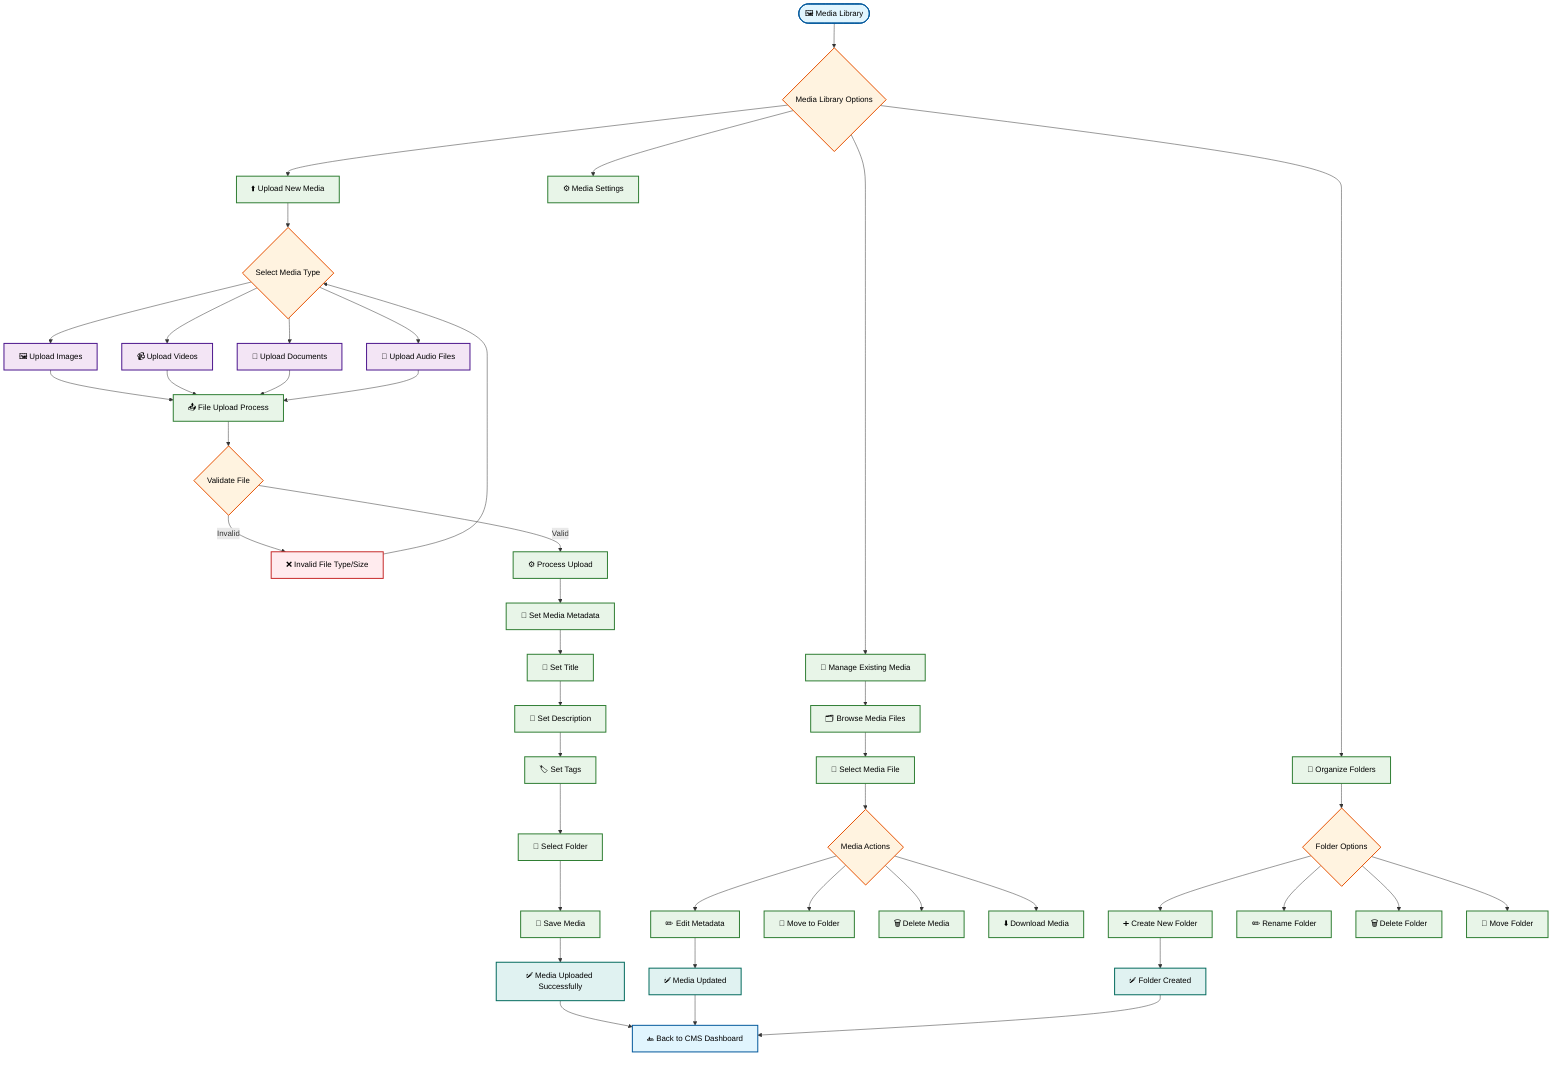 flowchart TD
    %% Media Library - Image, Video, Document Management
    
    Start([🖼️ Media Library]) --> MediaOptions{Media Library Options}
    
    %% Main Media Operations
    MediaOptions --> UploadMedia[⬆️ Upload New Media]
    MediaOptions --> ManageExisting[📁 Manage Existing Media]
    MediaOptions --> OrganizeFolders[📂 Organize Folders]
    MediaOptions --> MediaSettings[⚙️ Media Settings]
    
    %% Upload New Media Flow
    UploadMedia --> SelectMediaType{Select Media Type}
    SelectMediaType --> UploadImages[🖼️ Upload Images]
    SelectMediaType --> UploadVideos[📹 Upload Videos]
    SelectMediaType --> UploadDocuments[📄 Upload Documents]
    SelectMediaType --> UploadAudio[🎵 Upload Audio Files]
    
    UploadImages --> FileUpload[📤 File Upload Process]
    UploadVideos --> FileUpload
    UploadDocuments --> FileUpload
    UploadAudio --> FileUpload
    
    FileUpload --> ValidateFile{Validate File}
    ValidateFile -->|Invalid| FileError[❌ Invalid File Type/Size]
    ValidateFile -->|Valid| ProcessUpload[⚙️ Process Upload]
    FileError --> SelectMediaType
    
    ProcessUpload --> SetMetadata[📝 Set Media Metadata]
    SetMetadata --> SetTitle[📝 Set Title]
    SetTitle --> SetDescription[📝 Set Description]
    SetDescription --> SetTags[🏷️ Set Tags]
    SetTags --> SelectFolder[📂 Select Folder]
    SelectFolder --> SaveMedia[💾 Save Media]
    
    %% Manage Existing Media Flow
    ManageExisting --> MediaBrowser[🗂️ Browse Media Files]
    MediaBrowser --> SelectMedia[📁 Select Media File]
    SelectMedia --> MediaActions{Media Actions}
    MediaActions --> EditMetadata[✏️ Edit Metadata]
    MediaActions --> MoveMedia[📁 Move to Folder]
    MediaActions --> DeleteMedia[🗑️ Delete Media]
    MediaActions --> DownloadMedia[⬇️ Download Media]
    
    %% Folder Organization
    OrganizeFolders --> FolderOptions{Folder Options}
    FolderOptions --> CreateFolder[➕ Create New Folder]
    FolderOptions --> RenameFolder[✏️ Rename Folder]
    FolderOptions --> DeleteFolder[🗑️ Delete Folder]
    FolderOptions --> MoveFolder[📁 Move Folder]
    
    %% Results
    SaveMedia --> MediaUploaded[✅ Media Uploaded Successfully]
    EditMetadata --> MediaUpdated[✅ Media Updated]
    CreateFolder --> FolderCreated[✅ Folder Created]
    
    MediaUploaded --> BackToCMS[🔙 Back to CMS Dashboard]
    MediaUpdated --> BackToCMS
    FolderCreated --> BackToCMS
    
    %% Styling
    classDef startEnd fill:#e1f5fe,stroke:#01579b,stroke-width:2px,color:#000
    classDef mediaType fill:#f3e5f5,stroke:#4a148c,stroke-width:2px,color:#000
    classDef process fill:#e8f5e8,stroke:#2e7d32,stroke-width:2px,color:#000
    classDef decision fill:#fff3e0,stroke:#e65100,stroke-width:2px,color:#000
    classDef success fill:#e0f2f1,stroke:#00695c,stroke-width:2px,color:#000
    classDef error fill:#ffebee,stroke:#c62828,stroke-width:2px,color:#000
    
    class Start,BackToCMS startEnd
    class UploadImages,UploadVideos,UploadDocuments,UploadAudio mediaType
    class UploadMedia,ManageExisting,OrganizeFolders,MediaSettings,FileUpload,ProcessUpload,SetMetadata,SetTitle,SetDescription,SetTags,SelectFolder,SaveMedia,MediaBrowser,SelectMedia,EditMetadata,MoveMedia,DeleteMedia,DownloadMedia,CreateFolder,RenameFolder,DeleteFolder,MoveFolder process
    class MediaOptions,SelectMediaType,ValidateFile,MediaActions,FolderOptions decision
    class MediaUploaded,MediaUpdated,FolderCreated success
    class FileError error